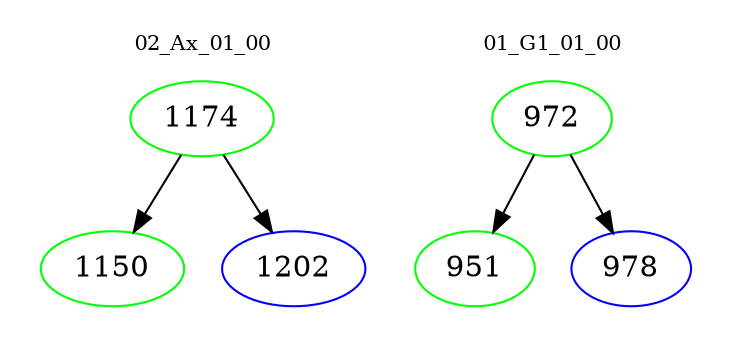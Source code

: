 digraph{
subgraph cluster_0 {
color = white
label = "02_Ax_01_00";
fontsize=10;
T0_1174 [label="1174", color="green"]
T0_1174 -> T0_1150 [color="black"]
T0_1150 [label="1150", color="green"]
T0_1174 -> T0_1202 [color="black"]
T0_1202 [label="1202", color="blue"]
}
subgraph cluster_1 {
color = white
label = "01_G1_01_00";
fontsize=10;
T1_972 [label="972", color="green"]
T1_972 -> T1_951 [color="black"]
T1_951 [label="951", color="green"]
T1_972 -> T1_978 [color="black"]
T1_978 [label="978", color="blue"]
}
}
